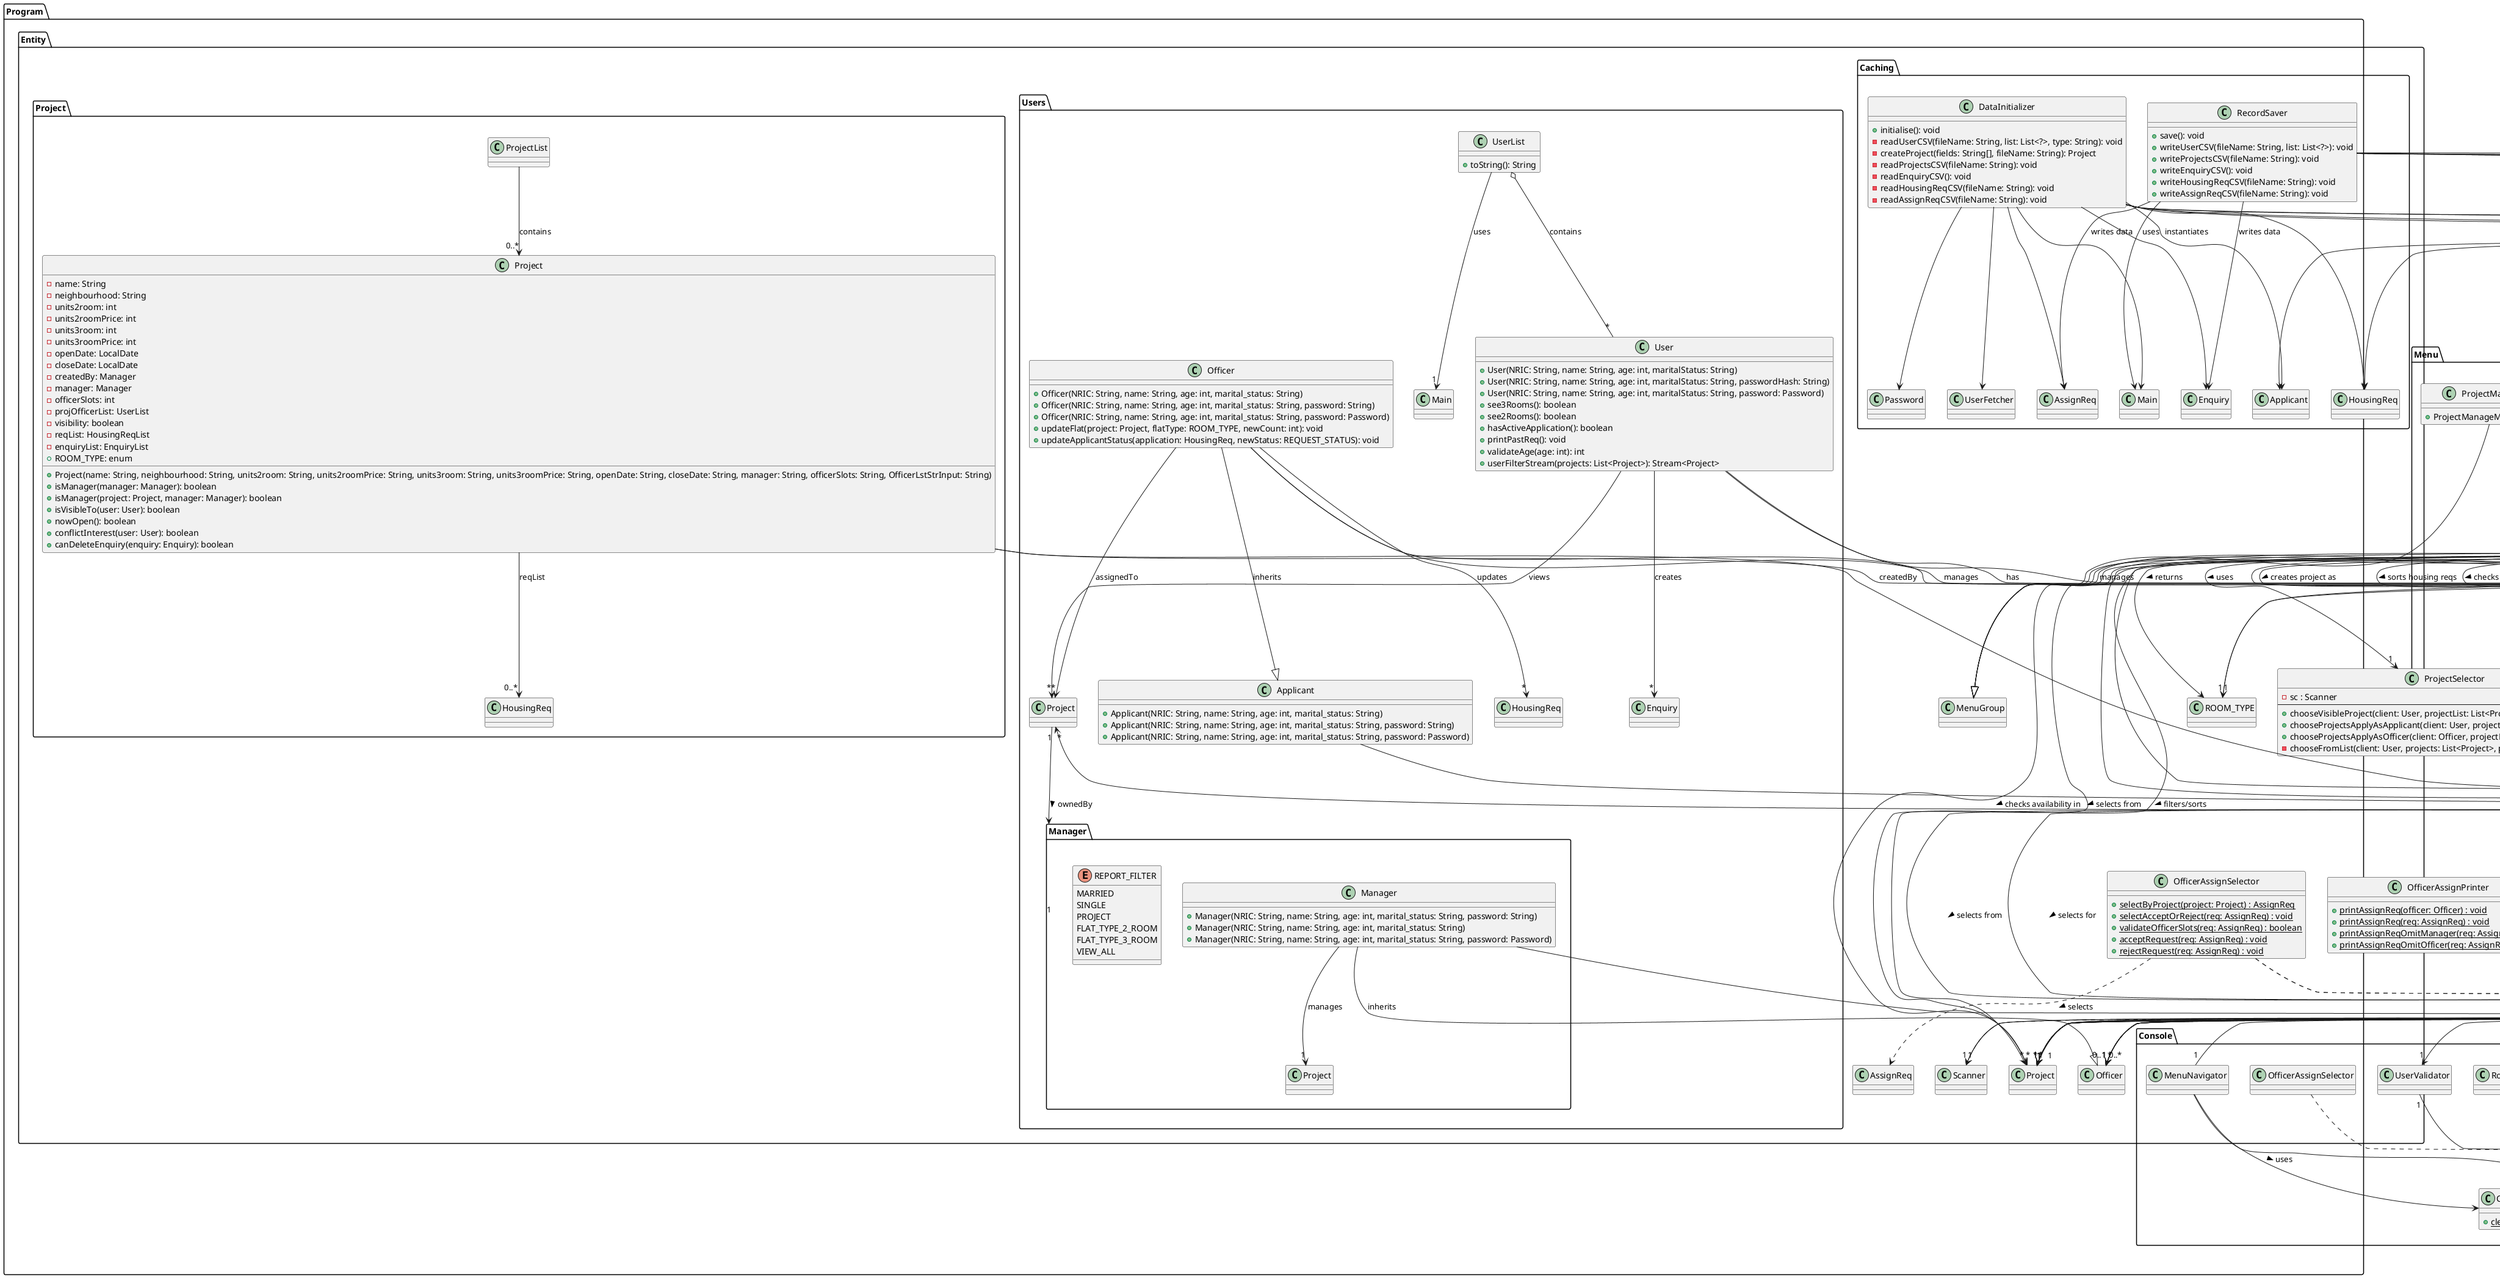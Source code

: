 @startuml

package "Program" {
'Boundary Layer
package "Boundary" {

    package "Console" {
            class AppScanner {
                - {static} sc: Scanner
            }

            RoomTypeSelector --> AppScanner : uses >
            SetUpProject "1" --> "1" AppScanner : gets scanner from >
            OfficerAssignSelector ..> AppScanner : uses >
            MenuNavigator --> AppScanner : uses >
            LoginHandler "1" --> "1" AppScanner : uses scanner from >
            UserValidator "1" --> "1" AppScanner : gets scanner from >

            class ConsoleCommands {
               + {static} clearConsole()
            }
            MenuNavigator --> ConsoleCommands : uses >

            class DateTimeFormat {
                    {static} +dateFormat: DateTimeFormatter
                    {static} +dateTimeFormat: DateTimeFormatter
            }
            SetUpProject "1" --> "1" DateTimeFormat : formats dates with >
            DataInitializer --> DateTimeFormat
    }


    package "EnquiryIO" {
            class EnquiryPrinter {
                {static} +print(enquiry: Enquiry)
                {static} +printEnquiryList(user: User, enqList: EnquiryList)
                {static} +canViewEnquiry(user: User, enquiry: Enquiry): boolean
            }
            EnquiryPrinter --> Enquiry : prints

            class EnquirySelector {
                - {static} final sc: Scanner
                {static} +selectEnquiry(user: User, enqList: EnquiryList, enquiryFilter: Predicate<Enquiry>) : Enquiry
            }

            EnquirySelector --> Enquiry : selects
    }

    package "HousingApplyIO" {
     class HousingReqPrinter {
                {static} + printPastApplications(client: User) : void
                {static} + printHousingRequest(request: HousingReq) : void
            }
            }

    package "Menu" {
            class EnquiryMenu {
                + EnquiryMenu(user: User)
            }
            EnquiryMenu --|> MenuGroup

            class MainMenu {
                + MainMenu(user: User)
            }
            MainMenu --|> MenuGroup

            class OfficerApplyMenu {
                + OfficerApplyMenu(user: User)
            }
            OfficerApplyMenu --|> MenuGroup

            class ProjectApplicationMenu {
                + ProjectApplicationMenu(user: User)
            }
            ProjectApplicationMenu --|> MenuGroup

           class ProjectManageMenu {
               + ProjectManageMenu(user: User)
           }
           ProjectManageMenu --|> MenuGroup
    }


    package "menuTemplate" {
        interface MenuAction {
            + execute() : void
            + andThen(after: MenuAction) : MenuAction
        }
        MenuItem ..|> MenuAction : uses >
        MenuItem "1" --> "1" MenuAction : executes >
        SetUpProject ..|> MenuAction

        class MenuGroup {
            - menuItems: List<MenuItem>
            + MenuGroup(description: String, visibleIf: Predicate<User>)
            + MenuGroup(description: String)
            + addMenuItem(menuItem: MenuItem) : MenuGroup
            + addMenuItem(description: String, action: MenuAction) : MenuGroup
            + addMenuItem(description: String, action: MenuAction, visibleIf: Predicate<User>) : MenuGroup
            + <T> addSelectionMenu(description: String, visibleIf: Predicate<User>, items: List<T>, itemLabelFunc: Function<T, String>, onSelect: Consumer<T>) : MenuGroup
            + <T> addSelectionMenu(description: String, items: List<T>, itemLabelFunc: Function<T, String>, onSelect: Consumer<T>) : MenuGroup
        }
        MenuGroup --|> MenuItem : extends
        MenuGroup "1" -- "*" MenuItem : contains >
        SelectionMenu --|> MenuGroup : extends
        MenuGroup "1" --> "*" MenuItem
        MenuNavigator "1" --> "*" MenuGroup : menuStack

        class MenuItem {
            - description: String
            - action: MenuAction
            - visibleIf: Predicate<User>
            + isVisible(User)
            + execute()
            + addAction()
        }

        class MenuNavigator {
            - menuStack: Stack<MenuGroup>
            - user: User
            - {static} sc: Scanner
            - {static} instance: MenuNavigator
            - MenuNavigator()
            + pushMenu()
            + start(User)
        }
        MenuNavigator "1" --> "1" User : manages session for >
        Main --> MenuNavigator : pushes and starts

        class SelectionMenu<T> {
            - itemSupplier: Supplier<List<T>>
            - itemLabelFunc: Function<T, String>
            - onSelect: Consumer<T>
            + SelectionMenu(description: String, itemSupplier: Supplier<List<T>>, itemLabelFunc: Function<T, String>, onSelect: Consumer<T>)
            + SelectionMenu(dynamicDescription: Supplier<String>, itemSupplier: Supplier<List<T>>, itemLabelFunc: Function<T, String>, onSelect: Consumer<T>)
            + SelectionMenu(dynamicDescription: Supplier<String>, visibleIf: Predicate<User>, itemSupplier: Supplier<List<T>>, itemLabelFunc: Function<T, String>, onSelect: Consumer<T>)
            + SelectionMenu(description: String, visibleIf: Predicate<User>, itemSupplier: Supplier<List<T>>, itemLabelFunc: Function<T, String>, onSelect: Consumer<T>)
            + populateItems()
            + refresh()
        }

    }

    package "OfficerAssignIO" {
        class OfficerAssignPrinter {
            {static} + printAssignReq(officer: Officer) : void
            {static} + printAssignReq(req: AssignReq) : void
            {static} + printAssignReqOmitManager(req: AssignReq) : void
            {static} + printAssignReqOmitOfficer(req: AssignReq) : void
        }
        OfficerAssignPrinter ..> Officer : prints assignment request >

        class OfficerAssignSelector {
            {static} + selectByProject(project: Project) : AssignReq
            {static} + selectAcceptOrReject(req: AssignReq) : void
            {static} + validateOfficerSlots(req: AssignReq) : boolean
            {static} + acceptRequest(req: AssignReq) : void
            {static} + rejectRequest(req: AssignReq) : void
        }

        OfficerAssignSelector ..> Scanner : uses >
        OfficerAssignSelector ..> AssignReq : selects >
        OfficerAssignSelector ..> Project : operates on >
    }

    package "ProjectIO" {
        class ProjectPrinter {
            {static} +printVisible(client: User) : void
            {static} +printVisible(client: User, project: Project) : void
            {static} +printProjectDetails(project: Project, show3Room: boolean) : void
        }
        ProjectPrinter "1" --> "*" Project : prints details for >
        ProjectPrinter "1" --> "*" User : shows details to >
        ProjectSelect --> "1" ProjectPrinter : uses >
        ProjectSelector "1" --> "1" ProjectPrinter : uses >

        class ProjectSelect {
            + printVisible(client: User): void
            + printVisible(client: User, project: Project): void
            + chooseVisibleProject(client: User): Project
            + chooseVisibleProjectWithoutConflict(client: User): Project
        }

        ProjectSelect --> "1" ProjectSelector : uses >
        ProjectSelect --> "*" User : selects for >
        ProjectSelect --> "*" Project : selects from >

       class ProjectSelector {
           - sc : Scanner
           --
           + chooseVisibleProject(client: User, projectList: List<Project>) : Project
           + chooseProjectsApplyAsApplicant(client: User, projectList: List<Project>) : Project
           + chooseProjectsApplyAsOfficer(client: Officer, projectList: List<Project>) : Project
           - chooseFromList(client: User, projects: List<Project>, prompt: String) : Project
       }

       ProjectSelector "1" --> "*" Project : selects from >
       ProjectSelector "1" --> "*" User : selects for >
       ProjectSelector "1" --> "*" Officer : selects for >
       ProjectSelector "1" --> "1" TimeCompare : filters >

        class RoomTypeSelector {
            - sc: Scanner
            + selectRoomType(user: User, project: Project): ROOM_TYPE
        }

        RoomTypeSelector --> Project : checks availability in >
        RoomTypeSelector --> User : determines eligibility for >
        RoomTypeSelector --> ROOM_TYPE : returns >

        class SetUpProject {
                ~ manager: Manager
                - {static} sc: Scanner
                + SetUpProject(manager: Manager)
                + execute(): void
            }


        SetUpProject "1" --> "1" Manager : creates project as >
        SetUpProject "1" --> "1" Scanner : uses input >
        SetUpProject "1" --> "1" Project : creates >

        class UserPrefSorting {
                +List<Project> userFilters(User, List<Project>)
                +Stream<Project> userFilterStream(User, List<Project>)
                +List<HousingReq> sortHousingReqs(User, List<HousingReq>)
                +boolean filterByFlatType(Project, User)
                +int compareProjects(Project, Project, User.FILTER_SETTING)
            }

        UserPrefSorting "1" --> "*" Project : filters/sorts >
        UserPrefSorting "1" --> "*" HousingReq : sorts housing reqs >
        UserPrefSorting "1" --> "1" User : accesses filters >
        UserPrefSorting "1" --> "1" Manager : checks ownership >
    }

    package "Security" {
        class LoginHandler {
                - static Scanner sc
                + static User loginUser()
            }

        LoginHandler "1" --> "1" UserFetcher : fetches user with >
        LoginHandler "1" --> "1" UserValidator : gets NRIC from >
        LoginHandler "1" --> "0..1" User : returns after login >
        Main --> LoginHandler : calls loginUser

        class PasswordResetHandler {
                +resetPassword(user: User, newPassword: String): boolean
            }

        PasswordResetHandler "1" --> "1" User : resets password for >
        PasswordResetHandler "1" --> "1" Password : creates new password >

        class PasswordVerifier {
            {static} +verify(user: User, passwordInput: String): boolean
        }
        PasswordVerifier --> HashingUtils : uses >
        PasswordVerifier --> Pepper : uses >

        class UserValidator {
            - {static} sc: Scanner
            {static} +inputNRIC(): String
            {static} +validateNRIC(NRIC: String): String
        }

        UserValidator "1" --> "1" Scanner : uses >
    }
}

'Control Layer
package "Control" {

    package "Enquiry" {
        class Enquiry {
            - applicant: User
            - project: Project
            - ticketId: int
            - dateCreated: LocalDateTime
            + Enquiry(User, String, Project)
            + Enquiry(int, User, Project, LocalDateTime)
            + add(User, String): void
            + editMessage(int, String): boolean
            + isStaffReplyPresent(): boolean
        }

        Enquiry "*" --> "1" Project : for >
        Enquiry "*" --> "1" User : createdBy >
        User "1" --> "*" Enquiry : owns

        class EnquiryList {
            + selectEnquiry(User): Enquiry
            + selectEnquiry(Project): Enquiry
            + add(Enquiry): boolean
            + add(User, String, Project): boolean
            + superAdd(Enquiry): void
            + delete(Enquiry): void
            + printPastEnq(User): void
        }
        EnquiryList --|> ArrayList
        EnquiryList "*" --> "1" Enquiry : contains >
        Main --> EnquiryList : uses
        Main "1" --> "1" enquiryList: EnquiryList
        Project --> "0..*" Enquiry : enquiryList

       class Message {
           - client: User
           - text: String
           - timeStamp: LocalDateTime
       }

       Message "1" --> "1" User : written by >
       Enquiry *-- "*" Message : contains
    }

    package "HousingApply" {
        package ""HousingReq" {
        class HousingReq {
                - User user
                - Project project
                - Manager approvedBy
                - Officer bookedBy
                - REQUEST_STATUS requestStatus
                - ROOM_TYPE roomType
                - WITHDRAWAL_STATUS withdrawalStatus
            }

            enum REQUEST_STATUS {
                pending
                successful
                unsuccessful
                booked
            }

            enum WITHDRAWAL_STATUS {
                notRequested
                requested
                approved
                rejected
            }
            HousingReq --> "1" REQUEST_STATUS : has >
            HousingReq --> "1" WITHDRAWAL_STATUS : has >
            HousingReq --> "1" ROOM_TYPE : of >
            HousingReq "1" --> "1" Project : belongs to >

        }
        class HousingReqList {
               + add(HousingReq req): boolean
               + superAdd(HousingReq req): boolean
               + printPast(User client): void
               + add(User client, Project project, ROOM_TYPE roomType): boolean
               + activeReq(User client): HousingReq
               + reqWithdrawal(User client): void
        }
        HousingReqList --|> ArrayList
        HousingReqList "*" --> "*" HousingReq : contains >
        HousingReqList "1" --> "1" User : has >
        HousingReqList "1" --> "1" Project : related to >
        HousingReqList --> "1" Manager : processes >
        HousingReqList --> "1" REQUEST_STATUS : has >
        HousingReqList --> "1" WITHDRAWAL_STATUS : has >
        HousingReqList --> "1" ROOM_TYPE : requested >
        HousingReq "*" --> "1" User : applicant >
        User "1" --> "*" HousingReq : appliedRequests
        HousingReq "*" --> "1" Project : for >
        HousingReq "*" --> "0..1" Manager : approvedBy >
        HousingReq "*" --> "0..1" Officer : bookedBy >
    }

    package "OfficerApply" {
        package "AssignReq" {
        class AssignReq {
            - officer: Officer
            - manager: Manager
            - project: Project
            - applicationStatus: APPLICATION_STATUS
            }
        enum APPLICATION_STATUS {
                applied
                rejected
                accepted
            }
        }
         class AssignReqList {
             + add(AssignReq req): boolean
             + add(Officer officer, Project project): boolean
             + superAdd(AssignReq req): boolean
             + static delete(AssignReq req): void
            }
            AssignReqList --|> ArrayList
            AssignReqList "*" --> "*" AssignReq : contains >
            AssignReq "*" --> "1" Officer : requestedBy >
            AssignReq "*" --> "1" Manager : approvedBy >
            AssignReq "*" --> "1" Project : for >
            Main --> AssignReqList : uses
            Main "1" --> "1" assignReqList: AssignReqList
    }

    package "Security" {
        class HashingUtils {
                + static hash(input: String): String
                + static genSalt(): String
            }
        Password --> HashingUtils : uses >

        class Password {
                - hash: String
                - salt: String
                + Password()
                + Password(defaultPassword: String)
                + Password(hash: String, salt: String)
            }
         Password --> Pepper : uses >
        Password --> "1" String : hash
        Password --> "1" String : salt

        class Pepper {
            }

        class UserFetcher {
                + static fetch(NRIC: String, password: String): User
                + static fetch(NRIC: String): User
            }
        UserFetcher --> PasswordVerifier : uses for verification
    }

    package "Main" {
        class Main {
                + applicantList: UserList
                + managerList: UserList
                + officerList: UserList
                + projectList: ProjectList
                + housingReqList: HousingReqList
                + enquiryList: EnquiryList
                + assignReqList: AssignReqList
                + main(String[]): void
                + SkipLogin(choice: USER): User
            }

            enum USER {
                Applicant
                Officer
                Manager
            }
            ' Associations
                 Main --> UserList : uses
                 Main --> ProjectList : uses
                 Main --> HousingReqList : uses
                 Main --> DataInitializer : calls initialise
                 Main --> RecordSaver : calls save
                 Main --> LoginHandler : calls loginUser

                 Main --> MainMenu : instantiates
                 Main --> User : returns from SkipLogin

                 ' Multiplicities
                 Main "1" --> "1" applicantList: UserList
                 Main "1" --> "1" officerList: UserList
                 Main "1" --> "1" managerList: UserList
                 Main "1" --> "1" projectList: ProjectList
                 Main "1" --> "1" housingReqList: HousingReqList
    }

    package "TimeCompare" {
        class TimeCompare {
                + officerUnassigned(officer: Officer, targetProject: Project): boolean
                + projectTimingSeparate(proj1: Project, proj2: Project): boolean
                + currentlyActive(proj: Project): boolean
            }

        TimeCompare --> Officer : checks assignments for
        TimeCompare --> Project : compares dates with
        TimeCompare --> LocalDate : uses for comparisons
    }
}

'Entity Layer
package "Entity" {

    package "Caching" {
         class DataInitializer {
                + initialise(): void
                - readUserCSV(fileName: String, list: List<?>, type: String): void
                - createProject(fields: String[], fileName: String): Project
                - readProjectsCSV(fileName: String): void
                - readEnquiryCSV(): void
                - readHousingReqCSV(fileName: String): void
                - readAssignReqCSV(fileName: String): void
            }

                DataInitializer --> Password
                DataInitializer --> Main
                DataInitializer --> Project
                DataInitializer --> Applicant
                DataInitializer --> Officer
                DataInitializer --> Manager
                DataInitializer --> AssignReq
                DataInitializer --> HousingReq
                DataInitializer --> Enquiry
                DataInitializer --> Message
                DataInitializer --> UserFetcher

        class RecordSaver {
            +save(): void
            +writeUserCSV(fileName: String, list: List<?>): void
            +writeProjectsCSV(fileName: String): void
            +writeEnquiryCSV(): void
            +writeHousingReqCSV(fileName: String): void
            +writeAssignReqCSV(fileName: String): void
        }

        RecordSaver --> Main : uses
        RecordSaver --> Applicant : writes data
        RecordSaver --> Officer : writes data
        RecordSaver --> Manager : writes data
        RecordSaver --> Project : writes data
        RecordSaver --> Enquiry : writes data
        RecordSaver --> HousingReq : writes data
        RecordSaver --> AssignReq : writes data
    }

    package "Project" {
        class Project {
            -name: String
            -neighbourhood: String
            -units2room: int
            -units2roomPrice: int
            -units3room: int
            -units3roomPrice: int
            -openDate: LocalDate
            -closeDate: LocalDate
            -createdBy: Manager
            -manager: Manager
            -officerSlots: int
            -projOfficerList: UserList
            -visibility: boolean
            -reqList: HousingReqList
            -enquiryList: EnquiryList
            +ROOM_TYPE: enum
            +Project(name: String, neighbourhood: String, units2room: String, units2roomPrice: String, units3room: String, units3roomPrice: String, openDate: String, closeDate: String, manager: String, officerSlots: String, OfficerLstStrInput: String)
            +isManager(manager: Manager): boolean
            +isManager(project: Project, manager: Manager): boolean
            +isVisibleTo(user: User): boolean
            +nowOpen(): boolean
            +conflictInterest(user: User): boolean
            +canDeleteEnquiry(enquiry: Enquiry): boolean
        }
        Project --> "1" Manager : createdBy
        Project --> "0..*" Officer : projOfficerList
        Project --> "0..*" HousingReq : reqList

        class ProjectList {
           }
           ProjectList --> "0..*" Project : contains
    }

    package "Users" {
        class Applicant {
                +Applicant(NRIC: String, name: String, age: int, marital_status: String)
                +Applicant(NRIC: String, name: String, age: int, marital_status: String, password: String)
                +Applicant(NRIC: String, name: String, age: int, marital_status: String, password: Password)
            }
        Applicant --|> User

        package "Manager" {
        class Manager {
                +Manager(NRIC: String, name: String, age: int, marital_status: String, password: String)
                +Manager(NRIC: String, name: String, age: int, marital_status: String)
                +Manager(NRIC: String, name: String, age: int, marital_status: String, password: Password)
            }
            enum REPORT_FILTER {
                MARRIED
                SINGLE
                PROJECT
                FLAT_TYPE_2_ROOM
                FLAT_TYPE_3_ROOM
                VIEW_ALL
            }
        Manager --|> Officer : inherits
        Manager --|> User
        Manager --> "1" Project : manages
        }
        User "1" --> "*" Project : manages/applies/assigned
        Project "1" --> "1" Manager : ownedBy >

        class Officer {
                +Officer(NRIC: String, name: String, age: int, marital_status: String)
                +Officer(NRIC: String, name: String, age: int, marital_status: String, password: String)
                +Officer(NRIC: String, name: String, age: int, marital_status: String, password: Password)
                +updateFlat(project: Project, flatType: ROOM_TYPE, newCount: int): void
                +updateApplicantStatus(application: HousingReq, newStatus: REQUEST_STATUS): void
            }
            Officer --|> Applicant : inherits
            Officer --|> User
            Officer --> "*" AssignReqList : manages
            Officer --> "*" Project : assignedTo
            Officer --> "*" HousingReq : updates

        class User {
                +User(NRIC: String, name: String, age: int, maritalStatus: String)
                +User(NRIC: String, name: String, age: int, maritalStatus: String, passwordHash: String)
                +User(NRIC: String, name: String, age: int, maritalStatus: String, password: Password)
                +see3Rooms(): boolean
                +see2Rooms(): boolean
                +hasActiveApplication(): boolean
                +printPastReq(): void
                +validateAge(age: int): int
                +userFilterStream(projects: List<Project>): Stream<Project>
            }
            User --> "*" HousingReqList : manages
            User --> "*" EnquiryList : has
            User --> "*" Project : views
            User --> "*" Enquiry : creates

        class UserList {
                +toString(): String
            }
            UserList --> "1" Main : uses
            ' ===== eg of aggregation =====
            UserList o-- "*" User : contains
    }
}
}

@enduml
